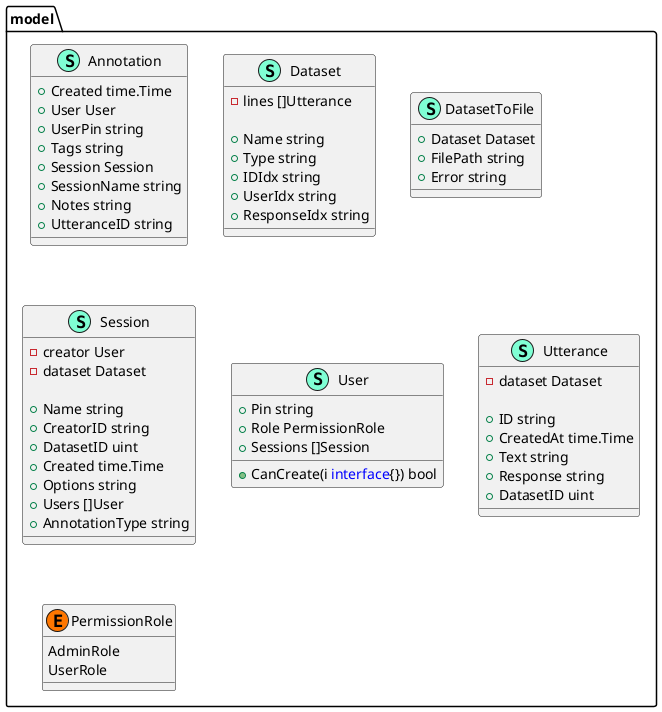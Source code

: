 @startuml
namespace model {
    class Annotation << (S,Aquamarine) >> {
        + Created time.Time
        + User User
        + UserPin string
        + Tags string
        + Session Session
        + SessionName string
        + Notes string
        + UtteranceID string

    }
    class Dataset << (S,Aquamarine) >> {
        - lines []Utterance

        + Name string
        + Type string
        + IDIdx string
        + UserIdx string
        + ResponseIdx string

    }
    class DatasetToFile << (S,Aquamarine) >> {
        + Dataset Dataset
        + FilePath string
        + Error string

    }
    class Session << (S,Aquamarine) >> {
        - creator User
        - dataset Dataset

        + Name string
        + CreatorID string
        + DatasetID uint
        + Created time.Time
        + Options string
        + Users []User
        + AnnotationType string

    }
    class User << (S,Aquamarine) >> {
        + Pin string
        + Role PermissionRole
        + Sessions []Session

        + CanCreate(i <font color=blue>interface</font>{}) bool

    }
    class Utterance << (S,Aquamarine) >> {
        - dataset Dataset

        + ID string
        + CreatedAt time.Time
        + Text string
        + Response string
        + DatasetID uint

    }
    enum model.PermissionRole << (E, #FF7700) >>  {
        AdminRole
        UserRole
    }
}

@enduml
